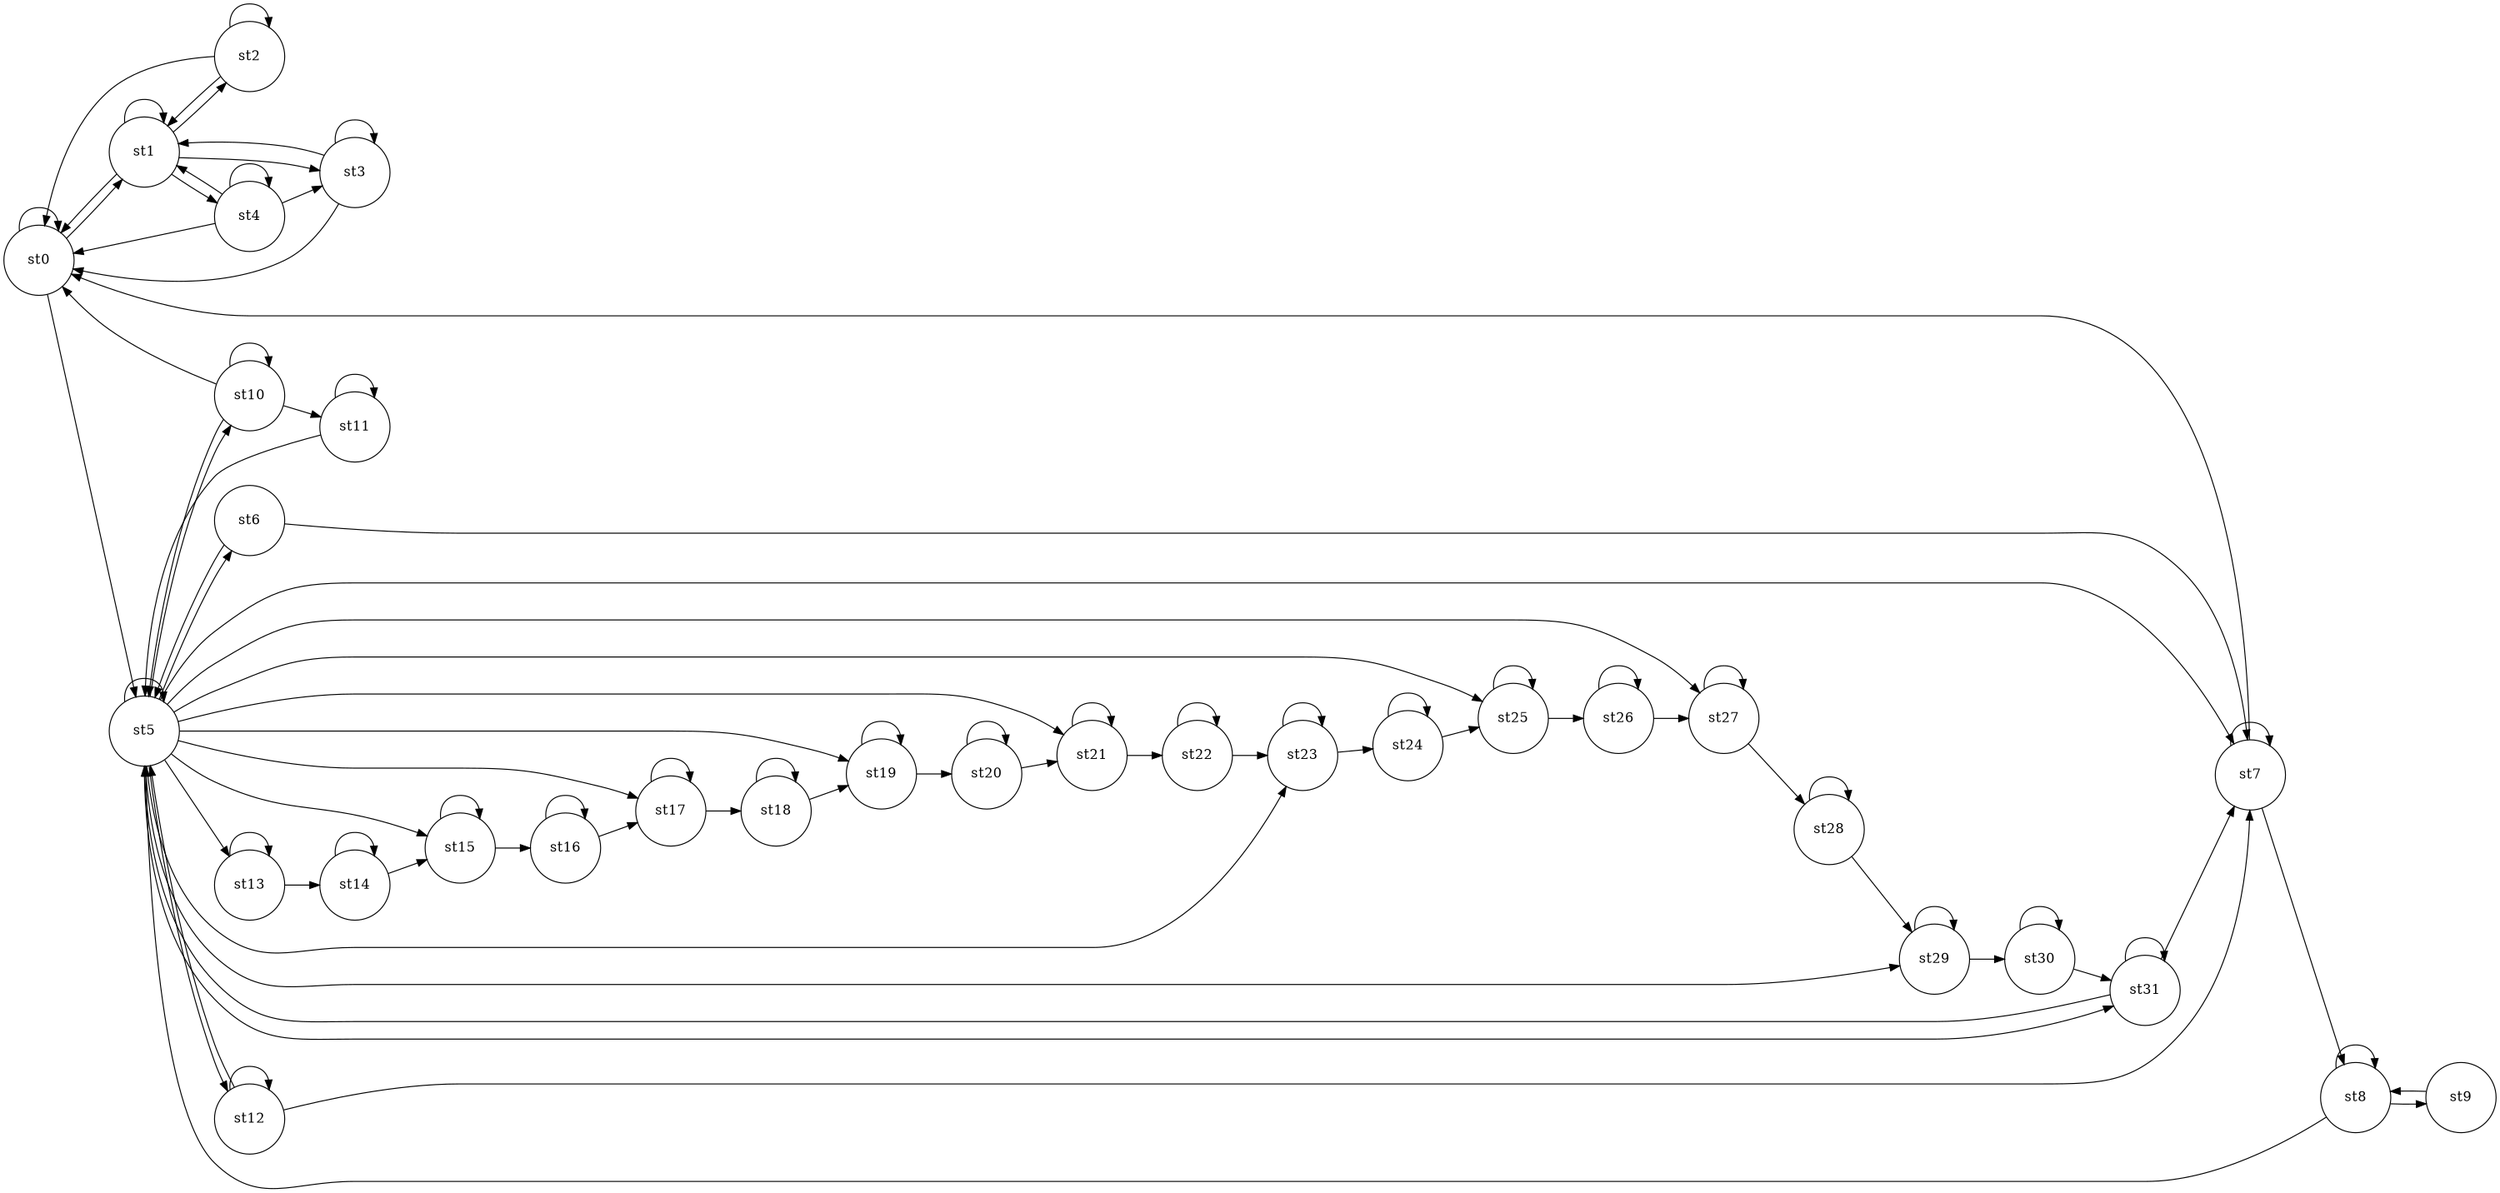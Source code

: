 #Total states is 0, including 0 states and 0 newstates
#Total transisions is 0, including 0 transistions and 0 new transitions
digraph finite_state_machine {
	rankdir=LR;
	size="20,20";
	resolution="300";
	overlap=false;

	node [shape = circle, fixedsize=true, width = 1, color = red, style = filled];

	node [shape = circle, color = black, style = unfilled];
	st0;
 	st1;
 	st10;
 	st11;
 	st12;
 	st13;
 	st14;
 	st15;
 	st16;
 	st17;
 	st18;
 	st19;
 	st2;
 	st20;
 	st21;
 	st22;
 	st23;
 	st24;
 	st25;
 	st26;
 	st27;
 	st28;
 	st29;
 	st3;
 	st30;
 	st31;
 	st4;
 	st5;
 	st6;
 	st7;
 	st8;
 	st9;
 	st0 -> st0;
	st0 -> st1;
	st0 -> st5;
	st1 -> st0;
	st1 -> st1;
	st1 -> st2;
	st1 -> st3;
	st1 -> st4;
	st10 -> st0;
	st10 -> st10;
	st10 -> st11;
	st10 -> st5;
	st11 -> st11;
	st11 -> st5;
	st12 -> st12;
	st12 -> st5;
	st12 -> st7;
	st13 -> st13;
	st13 -> st14;
	st14 -> st14;
	st14 -> st15;
	st15 -> st15;
	st15 -> st16;
	st16 -> st16;
	st16 -> st17;
	st17 -> st17;
	st17 -> st18;
	st18 -> st18;
	st18 -> st19;
	st19 -> st19;
	st19 -> st20;
	st2 -> st0;
	st2 -> st1;
	st2 -> st2;
	st20 -> st20;
	st20 -> st21;
	st21 -> st21;
	st21 -> st22;
	st22 -> st22;
	st22 -> st23;
	st23 -> st23;
	st23 -> st24;
	st24 -> st24;
	st24 -> st25;
	st25 -> st25;
	st25 -> st26;
	st26 -> st26;
	st26 -> st27;
	st27 -> st27;
	st27 -> st28;
	st28 -> st28;
	st28 -> st29;
	st29 -> st29;
	st29 -> st30;
	st3 -> st0;
	st3 -> st1;
	st3 -> st3;
	st30 -> st30;
	st30 -> st31;
	st31 -> st31;
	st31 -> st5;
	st31 -> st7;
	st4 -> st0;
	st4 -> st1;
	st4 -> st3;
	st4 -> st4;
	st5 -> st10;
	st5 -> st12;
	st5 -> st13;
	st5 -> st15;
	st5 -> st17;
	st5 -> st19;
	st5 -> st21;
	st5 -> st23;
	st5 -> st25;
	st5 -> st27;
	st5 -> st29;
	st5 -> st31;
	st5 -> st5;
	st5 -> st6;
	st5 -> st7;
	st6 -> st5;
	st6 -> st7;
	st7 -> st0;
	st7 -> st7;
	st7 -> st8;
	st8 -> st5;
	st8 -> st8;
	st8 -> st9;
	st9 -> st8;
}
